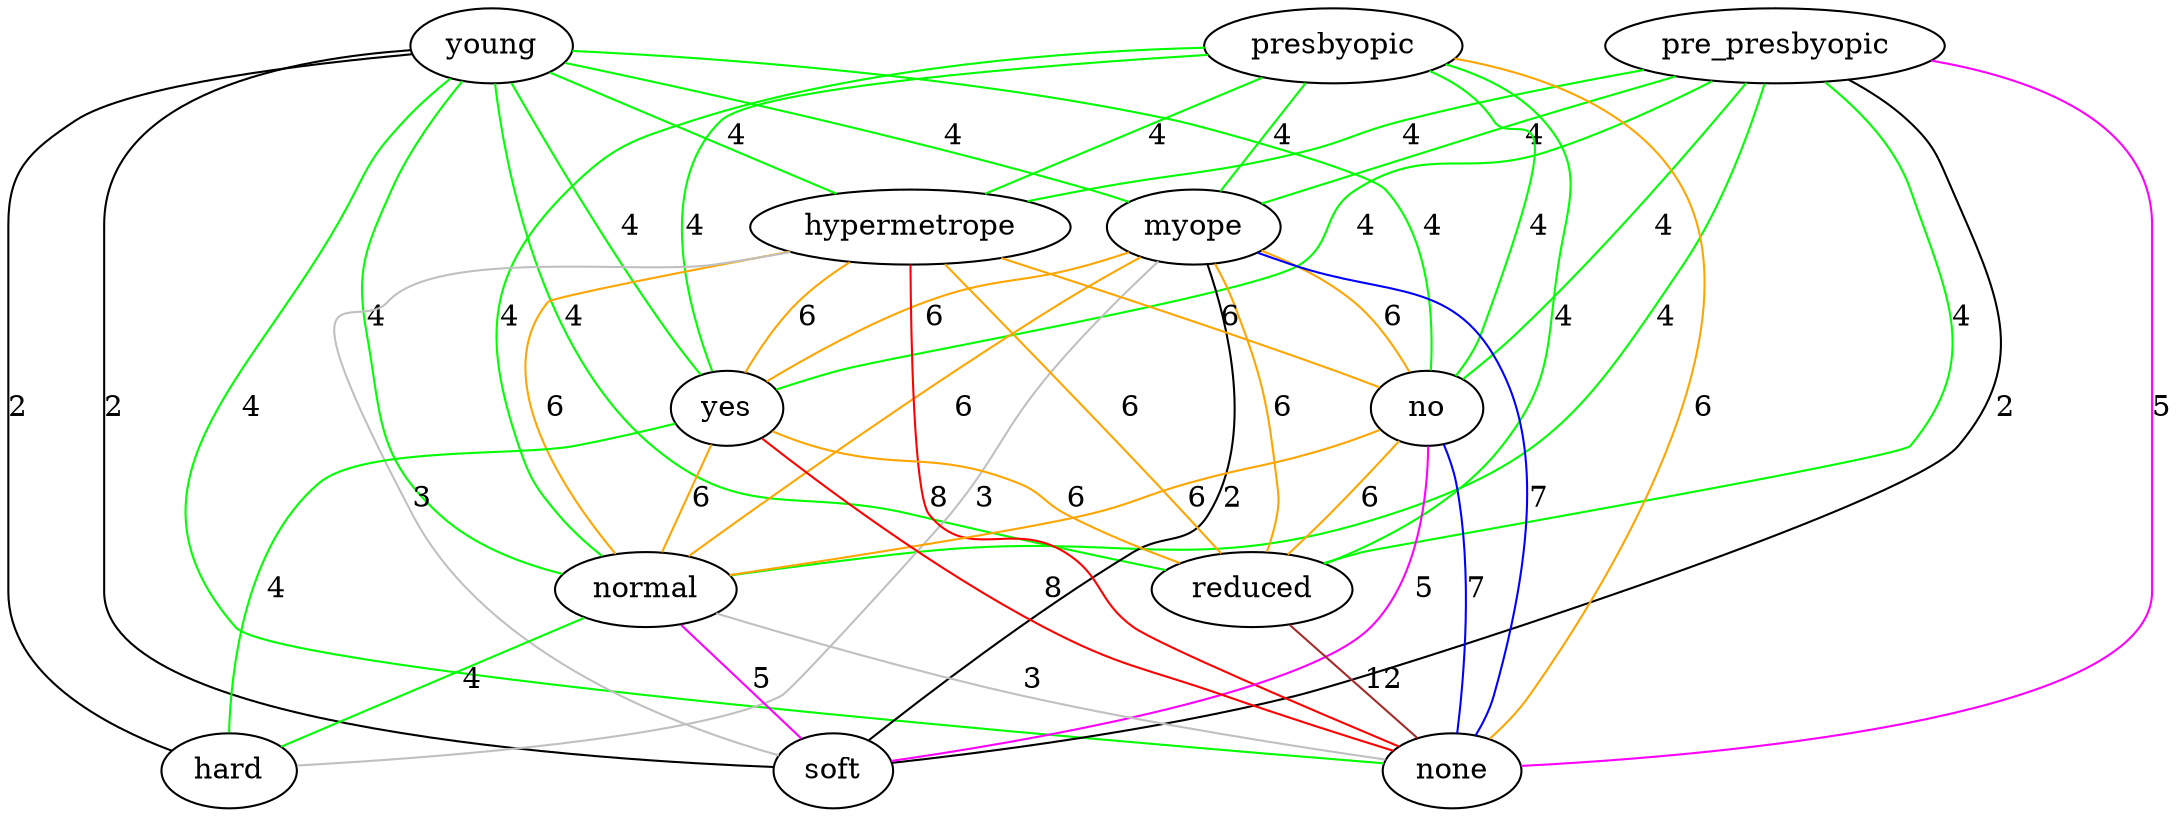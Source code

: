 strict graph "" {
young;
pre_presbyopic;
presbyopic;
myope;
hypermetrope;
no;
yes;
reduced;
normal;
none;
soft;
hard;
young -- myope  [color=green, label=4, style=solid];
young -- hypermetrope  [color=green, label=4, style=solid];
young -- no  [color=green, label=4, style=solid];
young -- yes  [color=green, label=4, style=solid];
young -- reduced  [color=green, label=4, style=solid];
young -- normal  [color=green, label=4, style=solid];
young -- none  [color=green, label=4, style=solid];
young -- soft  [color=black, label=2, style=solid];
young -- hard  [color=black, label=2, style=solid];
pre_presbyopic -- myope  [color=green, label=4, style=solid];
pre_presbyopic -- hypermetrope  [color=green, label=4, style=solid];
pre_presbyopic -- no  [color=green, label=4, style=solid];
pre_presbyopic -- yes  [color=green, label=4, style=solid];
pre_presbyopic -- reduced  [color=green, label=4, style=solid];
pre_presbyopic -- normal  [color=green, label=4, style=solid];
pre_presbyopic -- none  [color=magenta, label=5, style=solid];
pre_presbyopic -- soft  [color=black, label=2, style=solid];
presbyopic -- myope  [color=green, label=4, style=solid];
presbyopic -- hypermetrope  [color=green, label=4, style=solid];
presbyopic -- no  [color=green, label=4, style=solid];
presbyopic -- yes  [color=green, label=4, style=solid];
presbyopic -- reduced  [color=green, label=4, style=solid];
presbyopic -- normal  [color=green, label=4, style=solid];
presbyopic -- none  [color=orange, label=6, style=solid];
myope -- no  [color=orange, label=6, style=solid];
myope -- yes  [color=orange, label=6, style=solid];
myope -- reduced  [color=orange, label=6, style=solid];
myope -- normal  [color=orange, label=6, style=solid];
myope -- none  [color=blue, label=7, style=solid];
myope -- soft  [color=black, label=2, style=solid];
myope -- hard  [color=grey, label=3, style=solid];
hypermetrope -- no  [color=orange, label=6, style=solid];
hypermetrope -- yes  [color=orange, label=6, style=solid];
hypermetrope -- reduced  [color=orange, label=6, style=solid];
hypermetrope -- normal  [color=orange, label=6, style=solid];
hypermetrope -- none  [color=red, label=8, style=solid];
hypermetrope -- soft  [color=grey, label=3, style=solid];
no -- reduced  [color=orange, label=6, style=solid];
no -- normal  [color=orange, label=6, style=solid];
no -- none  [color=blue, label=7, style=solid];
no -- soft  [color=magenta, label=5, style=solid];
yes -- reduced  [color=orange, label=6, style=solid];
yes -- normal  [color=orange, label=6, style=solid];
yes -- none  [color=red, label=8, style=solid];
yes -- hard  [color=green, label=4, style=solid];
reduced -- none  [color=brown, label=12, style=solid];
normal -- none  [color=grey, label=3, style=solid];
normal -- soft  [color=magenta, label=5, style=solid];
normal -- hard  [color=green, label=4, style=solid];
}
